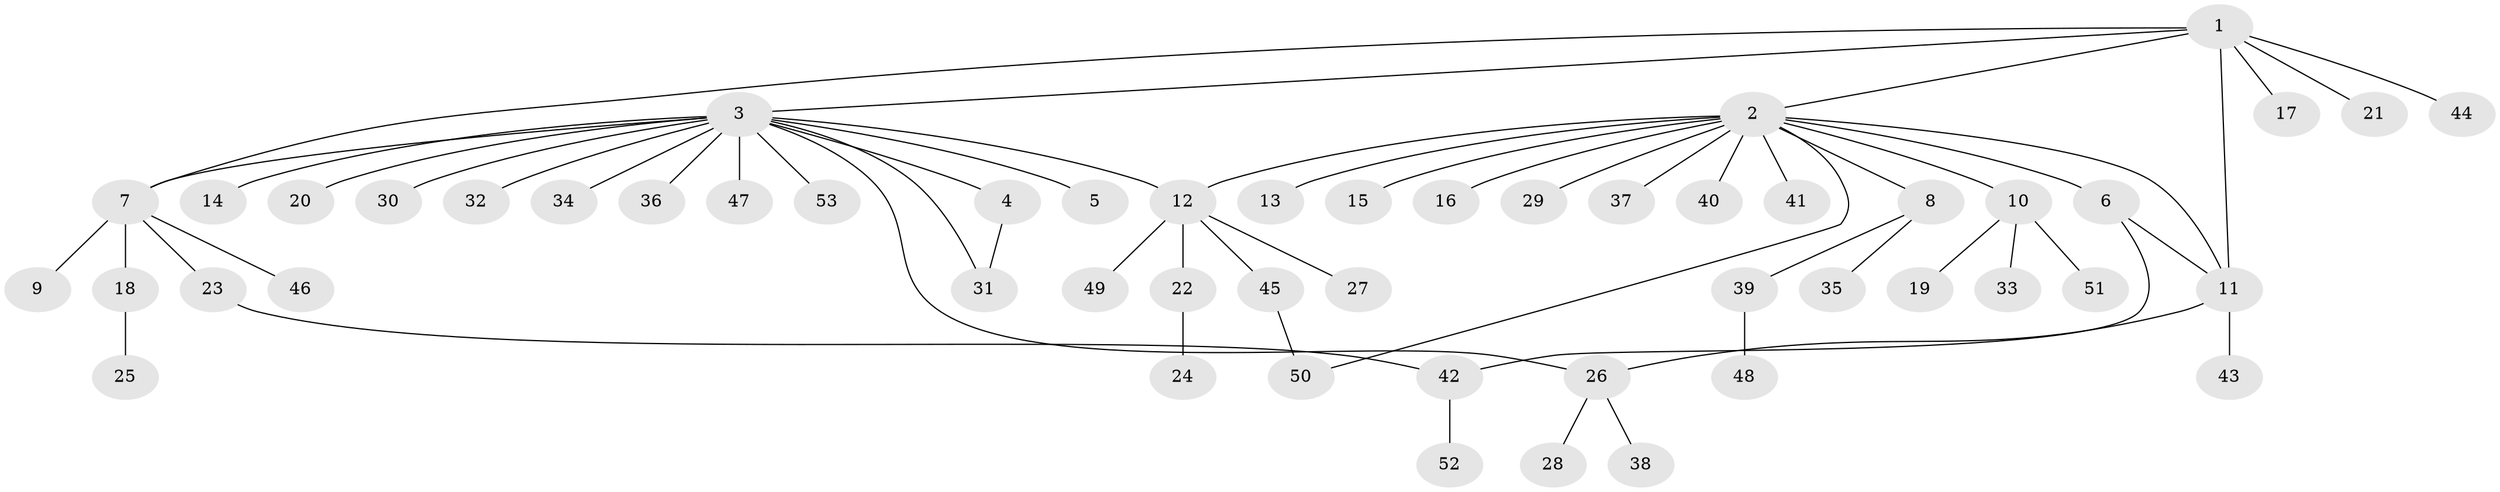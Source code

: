 // Generated by graph-tools (version 1.1) at 2025/47/03/09/25 04:47:56]
// undirected, 53 vertices, 60 edges
graph export_dot {
graph [start="1"]
  node [color=gray90,style=filled];
  1;
  2;
  3;
  4;
  5;
  6;
  7;
  8;
  9;
  10;
  11;
  12;
  13;
  14;
  15;
  16;
  17;
  18;
  19;
  20;
  21;
  22;
  23;
  24;
  25;
  26;
  27;
  28;
  29;
  30;
  31;
  32;
  33;
  34;
  35;
  36;
  37;
  38;
  39;
  40;
  41;
  42;
  43;
  44;
  45;
  46;
  47;
  48;
  49;
  50;
  51;
  52;
  53;
  1 -- 2;
  1 -- 3;
  1 -- 7;
  1 -- 11;
  1 -- 17;
  1 -- 21;
  1 -- 44;
  2 -- 6;
  2 -- 8;
  2 -- 10;
  2 -- 11;
  2 -- 12;
  2 -- 13;
  2 -- 15;
  2 -- 16;
  2 -- 29;
  2 -- 37;
  2 -- 40;
  2 -- 41;
  2 -- 50;
  3 -- 4;
  3 -- 5;
  3 -- 7;
  3 -- 12;
  3 -- 14;
  3 -- 20;
  3 -- 26;
  3 -- 30;
  3 -- 31;
  3 -- 32;
  3 -- 34;
  3 -- 36;
  3 -- 47;
  3 -- 53;
  4 -- 31;
  6 -- 11;
  6 -- 42;
  7 -- 9;
  7 -- 18;
  7 -- 23;
  7 -- 46;
  8 -- 35;
  8 -- 39;
  10 -- 19;
  10 -- 33;
  10 -- 51;
  11 -- 26;
  11 -- 43;
  12 -- 22;
  12 -- 27;
  12 -- 45;
  12 -- 49;
  18 -- 25;
  22 -- 24;
  23 -- 42;
  26 -- 28;
  26 -- 38;
  39 -- 48;
  42 -- 52;
  45 -- 50;
}
